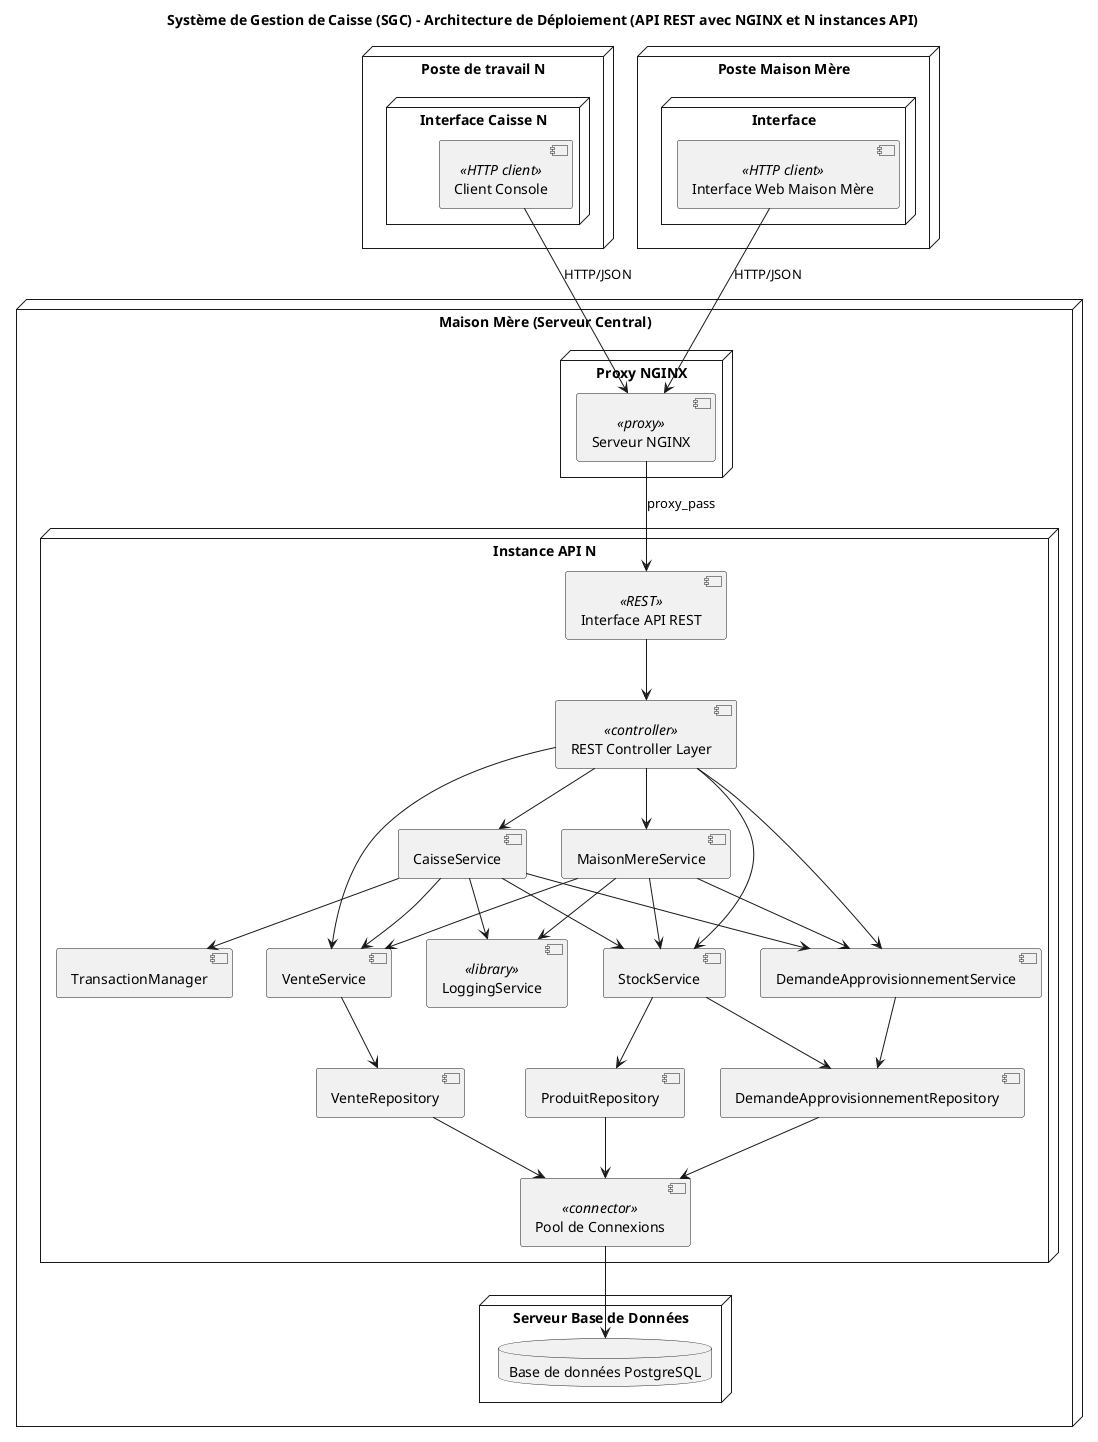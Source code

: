 @startuml SGC

title Système de Gestion de Caisse (SGC) - Architecture de Déploiement (API REST avec NGINX et N instances API)

node "Maison Mère (Serveur Central)" {

  node "Proxy NGINX" {
    component "Serveur NGINX" <<proxy>>
  }

  node "Instance API N" {
    component "Interface API REST" <<REST>>
    component "REST Controller Layer" <<controller>>
    component "CaisseService"
    component "MaisonMereService"
    component "StockService"
    component "VenteService"
    component "DemandeApprovisionnementService"
    component "TransactionManager"
    component "LoggingService" <<library>>
    component "ProduitRepository"
    component "VenteRepository"
    component "DemandeApprovisionnementRepository"
    component "Pool de Connexions" <<connector>>
  }

  node "Serveur Base de Données" {
    database "Base de données PostgreSQL" as DB
  }
}

node "Poste de travail N" {
  node "Interface Caisse N" {
    component "Client Console" <<HTTP client>>
  }
}

node "Poste Maison Mère" {
  node "Interface" {
    component "Interface Web Maison Mère" <<HTTP client>>
  }
}

"Client Console" --> "Serveur NGINX" : HTTP/JSON
"Interface Web Maison Mère" --> "Serveur NGINX" : HTTP/JSON

"Serveur NGINX" --> "Interface API REST" : proxy_pass

"Interface API REST" --> "REST Controller Layer"
"REST Controller Layer" --> "CaisseService"
"REST Controller Layer" --> "MaisonMereService"
"REST Controller Layer" --> "StockService"
"REST Controller Layer" --> "VenteService"
"REST Controller Layer" --> "DemandeApprovisionnementService"

"CaisseService" --> "StockService"
"CaisseService" --> "VenteService"
"CaisseService" --> "DemandeApprovisionnementService"
"CaisseService" --> "TransactionManager"
"CaisseService" --> "LoggingService"

"MaisonMereService" --> "StockService"
"MaisonMereService" --> "VenteService"
"MaisonMereService" --> "DemandeApprovisionnementService"
"MaisonMereService" --> "LoggingService"

"StockService" --> "ProduitRepository"
"StockService" --> "DemandeApprovisionnementRepository"
"VenteService" --> "VenteRepository"
"DemandeApprovisionnementService" --> "DemandeApprovisionnementRepository"

"ProduitRepository" --> "Pool de Connexions"
"VenteRepository" --> "Pool de Connexions"
"DemandeApprovisionnementRepository" --> "Pool de Connexions"
"Pool de Connexions" --> DB

@enduml
